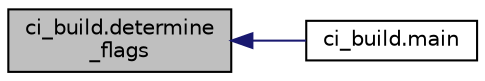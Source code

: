 digraph "ci_build.determine_flags"
{
  edge [fontname="Helvetica",fontsize="10",labelfontname="Helvetica",labelfontsize="10"];
  node [fontname="Helvetica",fontsize="10",shape=record];
  rankdir="LR";
  Node1 [label="ci_build.determine\l_flags",height=0.2,width=0.4,color="black", fillcolor="grey75", style="filled", fontcolor="black"];
  Node1 -> Node2 [dir="back",color="midnightblue",fontsize="10",style="solid"];
  Node2 [label="ci_build.main",height=0.2,width=0.4,color="black", fillcolor="white", style="filled",URL="$namespaceci__build.html#a13eee9a40af248919a1ecdbd4ff144d4"];
}
